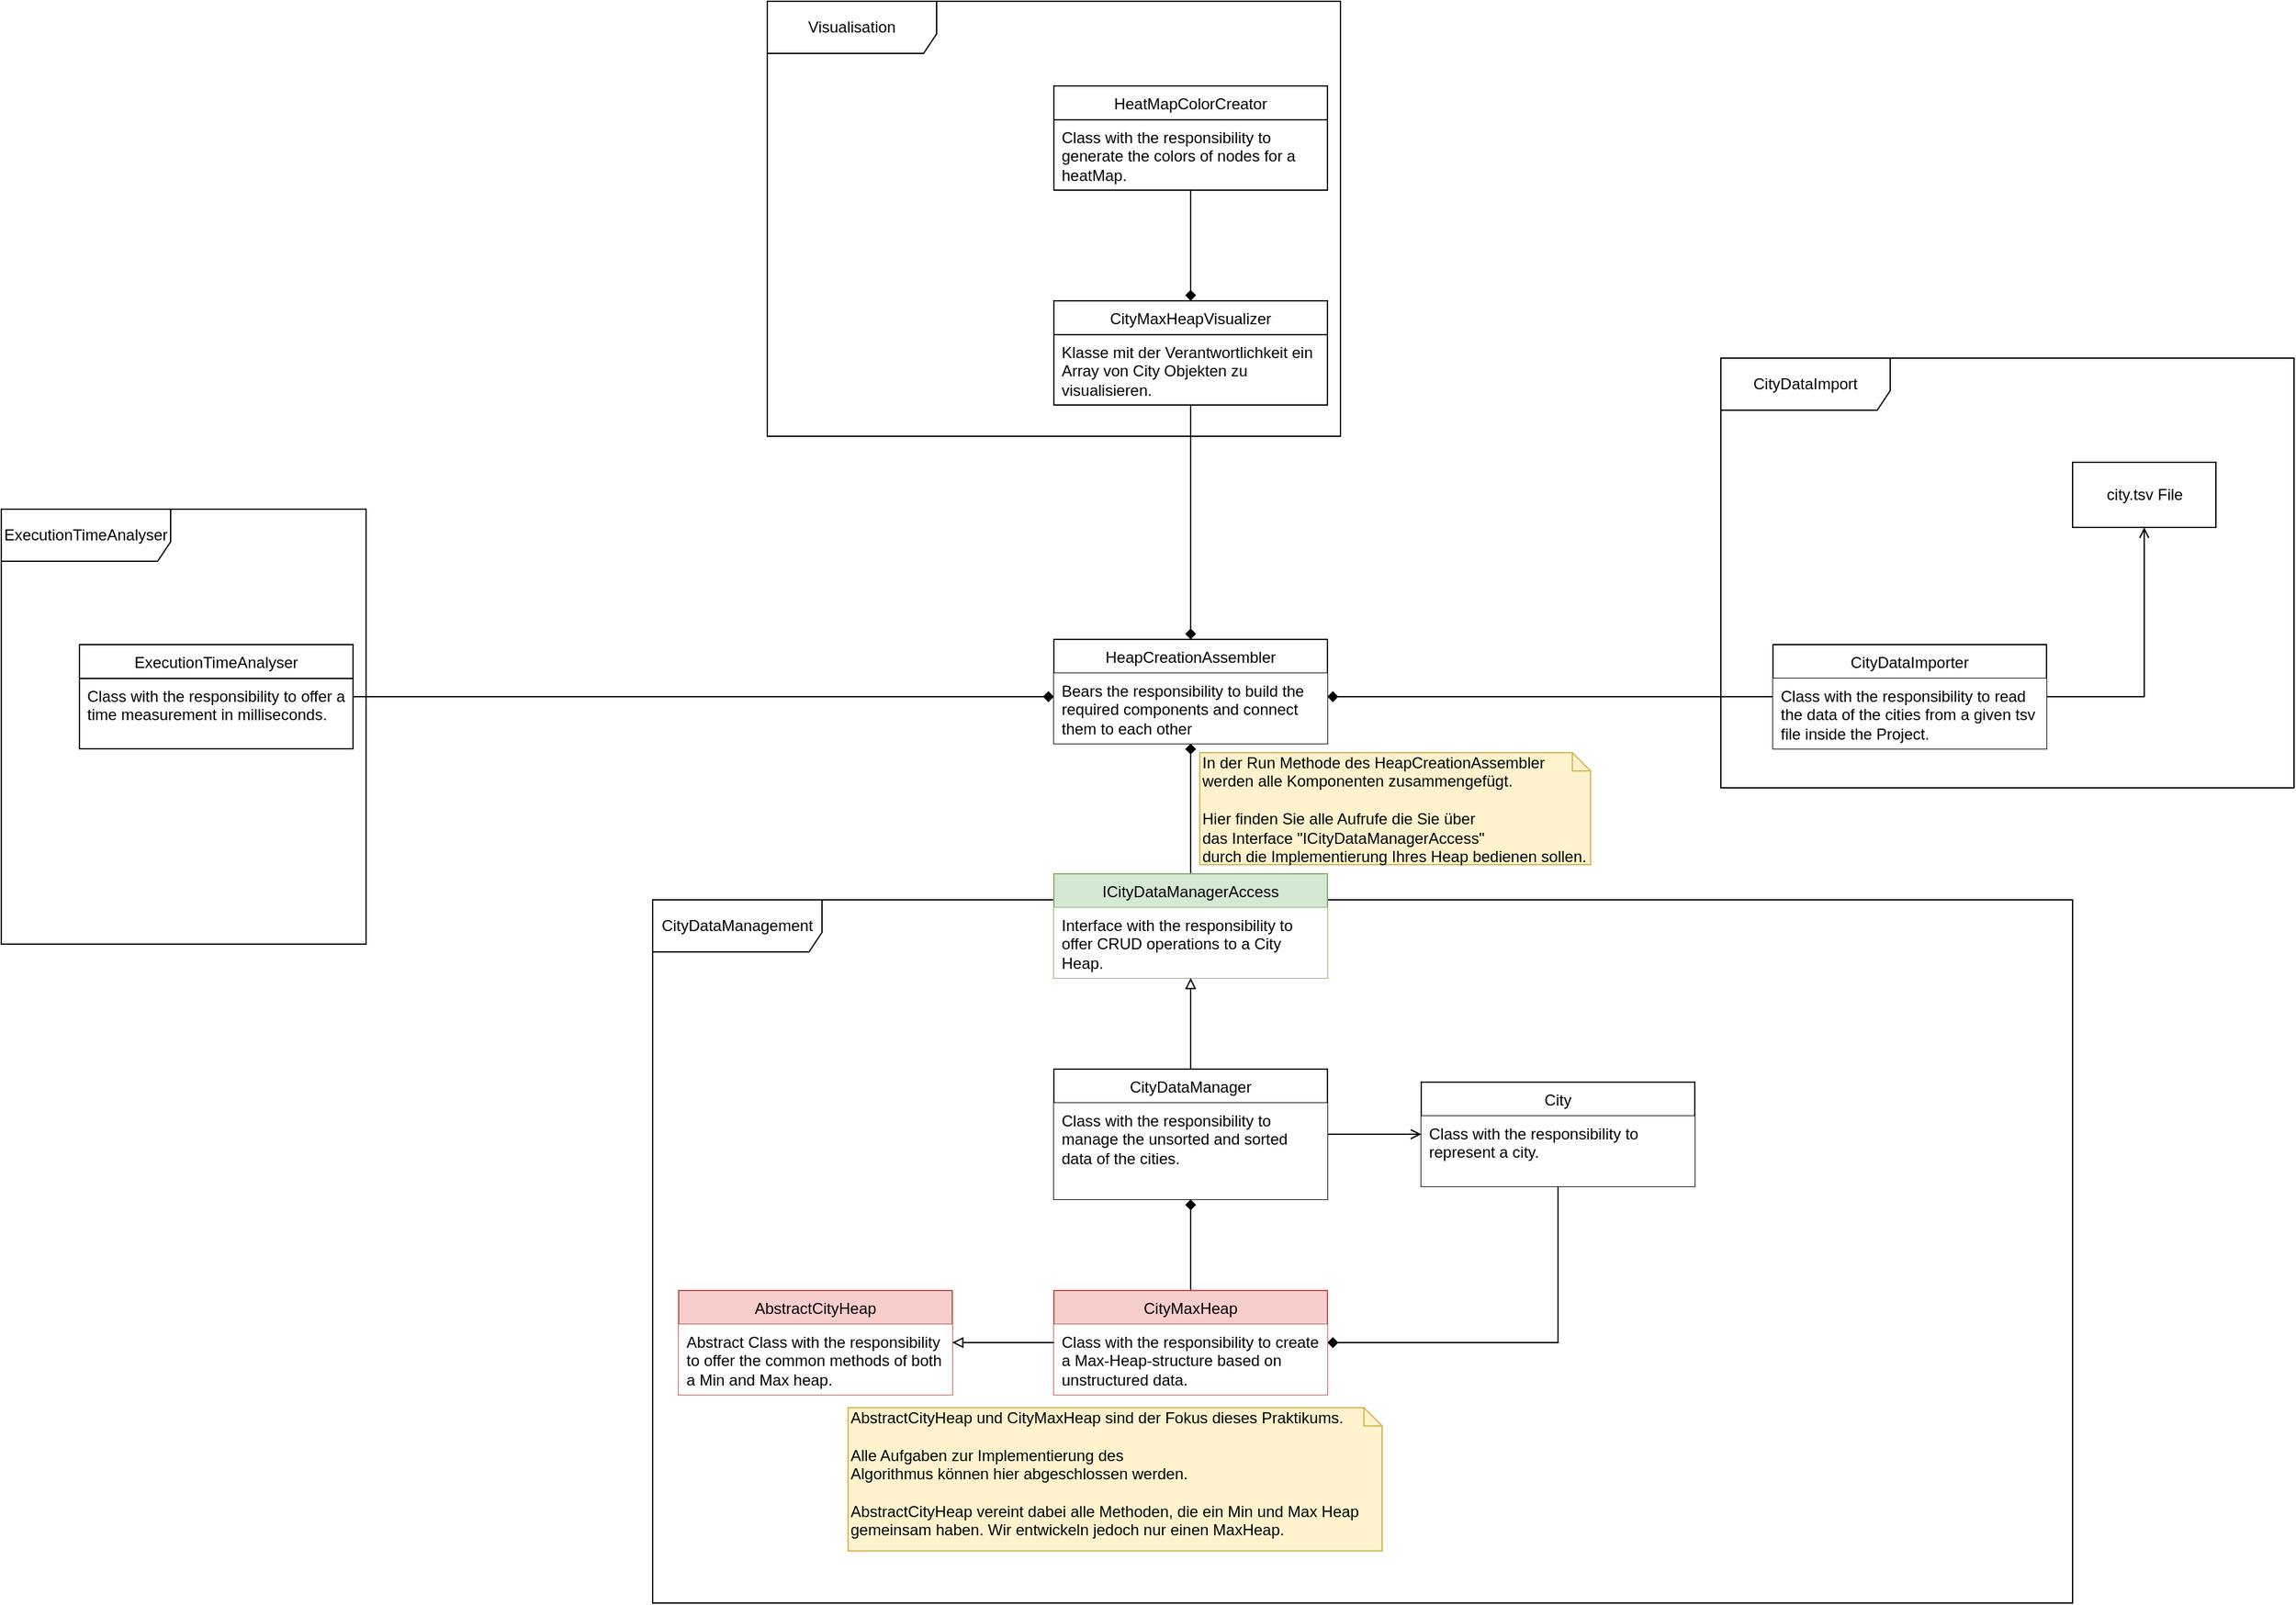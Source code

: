 <mxfile version="12.2.2" type="device" pages="1"><diagram id="GqLPxRCc2Cz9t0Ui1I2b" name="Page-1"><mxGraphModel dx="1720" dy="1829" grid="1" gridSize="10" guides="1" tooltips="1" connect="1" arrows="1" fold="1" page="1" pageScale="1" pageWidth="827" pageHeight="1169" math="0" shadow="0"><root><mxCell id="0"/><mxCell id="1" parent="0"/><mxCell id="RylqqCPN6zw1w-BJkzer-7" value="CityDataManagement" style="shape=umlFrame;whiteSpace=wrap;html=1;width=130;height=40;" parent="1" vertex="1"><mxGeometry y="670" width="1090" height="540" as="geometry"/></mxCell><mxCell id="RylqqCPN6zw1w-BJkzer-13" style="edgeStyle=orthogonalEdgeStyle;rounded=0;orthogonalLoop=1;jettySize=auto;html=1;endArrow=none;endFill=0;startArrow=diamond;startFill=1;" parent="1" source="RylqqCPN6zw1w-BJkzer-1" target="RylqqCPN6zw1w-BJkzer-10" edge="1"><mxGeometry relative="1" as="geometry"><Array as="points"><mxPoint x="600" y="514"/><mxPoint x="600" y="514"/></Array></mxGeometry></mxCell><mxCell id="RylqqCPN6zw1w-BJkzer-16" style="edgeStyle=orthogonalEdgeStyle;rounded=0;orthogonalLoop=1;jettySize=auto;html=1;startArrow=diamond;startFill=1;endArrow=none;endFill=0;" parent="1" source="RylqqCPN6zw1w-BJkzer-1" target="RylqqCPN6zw1w-BJkzer-14" edge="1"><mxGeometry relative="1" as="geometry"><Array as="points"><mxPoint x="170" y="514"/><mxPoint x="170" y="514"/></Array></mxGeometry></mxCell><mxCell id="RylqqCPN6zw1w-BJkzer-19" style="edgeStyle=orthogonalEdgeStyle;rounded=0;orthogonalLoop=1;jettySize=auto;html=1;startArrow=diamond;startFill=1;endArrow=none;endFill=0;" parent="1" source="RylqqCPN6zw1w-BJkzer-1" target="RylqqCPN6zw1w-BJkzer-17" edge="1"><mxGeometry relative="1" as="geometry"/></mxCell><mxCell id="RylqqCPN6zw1w-BJkzer-32" style="edgeStyle=orthogonalEdgeStyle;rounded=0;orthogonalLoop=1;jettySize=auto;html=1;startArrow=diamond;startFill=1;endArrow=none;endFill=0;" parent="1" source="RylqqCPN6zw1w-BJkzer-1" target="RylqqCPN6zw1w-BJkzer-30" edge="1"><mxGeometry relative="1" as="geometry"/></mxCell><mxCell id="RylqqCPN6zw1w-BJkzer-1" value="HeapCreationAssembler" style="swimlane;fontStyle=0;childLayout=stackLayout;horizontal=1;startSize=26;fillColor=#ffffff;horizontalStack=0;resizeParent=1;resizeParentMax=0;resizeLast=0;collapsible=1;marginBottom=0;" parent="1" vertex="1"><mxGeometry x="308" y="470" width="210" height="80" as="geometry"/></mxCell><mxCell id="RylqqCPN6zw1w-BJkzer-2" value="Bears the responsibility to build the required components and connect them to each other" style="text;strokeColor=none;fillColor=#ffffff;align=left;verticalAlign=top;spacingLeft=4;spacingRight=4;overflow=hidden;rotatable=0;points=[[0,0.5],[1,0.5]];portConstraint=eastwest;whiteSpace=wrap;" parent="RylqqCPN6zw1w-BJkzer-1" vertex="1"><mxGeometry y="26" width="210" height="54" as="geometry"/></mxCell><mxCell id="RylqqCPN6zw1w-BJkzer-5" value="Visualisation" style="shape=umlFrame;whiteSpace=wrap;html=1;width=130;height=40;" parent="1" vertex="1"><mxGeometry x="88" y="-20" width="440" height="334" as="geometry"/></mxCell><mxCell id="RylqqCPN6zw1w-BJkzer-8" value="CityDataImport" style="shape=umlFrame;whiteSpace=wrap;html=1;width=130;height=40;" parent="1" vertex="1"><mxGeometry x="820" y="254" width="440" height="330" as="geometry"/></mxCell><mxCell id="RylqqCPN6zw1w-BJkzer-9" value="ExecutionTimeAnalyser" style="shape=umlFrame;whiteSpace=wrap;html=1;width=130;height=40;" parent="1" vertex="1"><mxGeometry x="-500" y="370" width="280" height="334" as="geometry"/></mxCell><mxCell id="RylqqCPN6zw1w-BJkzer-40" style="edgeStyle=orthogonalEdgeStyle;rounded=0;orthogonalLoop=1;jettySize=auto;html=1;startArrow=none;startFill=0;endArrow=open;endFill=0;" parent="1" source="RylqqCPN6zw1w-BJkzer-10" target="RylqqCPN6zw1w-BJkzer-12" edge="1"><mxGeometry relative="1" as="geometry"/></mxCell><mxCell id="RylqqCPN6zw1w-BJkzer-10" value="CityDataImporter" style="swimlane;fontStyle=0;childLayout=stackLayout;horizontal=1;startSize=26;fillColor=#ffffff;horizontalStack=0;resizeParent=1;resizeParentMax=0;resizeLast=0;collapsible=1;marginBottom=0;" parent="1" vertex="1"><mxGeometry x="860" y="474" width="210" height="80" as="geometry"/></mxCell><mxCell id="RylqqCPN6zw1w-BJkzer-11" value="Class with the responsibility to read the data of the cities from a given tsv file inside the Project.&#10;" style="text;strokeColor=none;fillColor=#ffffff;align=left;verticalAlign=top;spacingLeft=4;spacingRight=4;overflow=hidden;rotatable=0;points=[[0,0.5],[1,0.5]];portConstraint=eastwest;whiteSpace=wrap;" parent="RylqqCPN6zw1w-BJkzer-10" vertex="1"><mxGeometry y="26" width="210" height="54" as="geometry"/></mxCell><mxCell id="RylqqCPN6zw1w-BJkzer-12" value="city.tsv File" style="html=1;" parent="1" vertex="1"><mxGeometry x="1090" y="334" width="110" height="50" as="geometry"/></mxCell><mxCell id="RylqqCPN6zw1w-BJkzer-14" value="ExecutionTimeAnalyser" style="swimlane;fontStyle=0;childLayout=stackLayout;horizontal=1;startSize=26;fillColor=#ffffff;horizontalStack=0;resizeParent=1;resizeParentMax=0;resizeLast=0;collapsible=1;marginBottom=0;" parent="1" vertex="1"><mxGeometry x="-440" y="474" width="210" height="80" as="geometry"/></mxCell><mxCell id="RylqqCPN6zw1w-BJkzer-15" value="Class with the responsibility to offer a time measurement in milliseconds." style="text;strokeColor=none;fillColor=none;align=left;verticalAlign=top;spacingLeft=4;spacingRight=4;overflow=hidden;rotatable=0;points=[[0,0.5],[1,0.5]];portConstraint=eastwest;whiteSpace=wrap;" parent="RylqqCPN6zw1w-BJkzer-14" vertex="1"><mxGeometry y="26" width="210" height="54" as="geometry"/></mxCell><mxCell id="RylqqCPN6zw1w-BJkzer-22" style="edgeStyle=orthogonalEdgeStyle;rounded=0;orthogonalLoop=1;jettySize=auto;html=1;startArrow=diamond;startFill=1;endArrow=none;endFill=0;" parent="1" source="RylqqCPN6zw1w-BJkzer-17" target="RylqqCPN6zw1w-BJkzer-20" edge="1"><mxGeometry relative="1" as="geometry"/></mxCell><mxCell id="RylqqCPN6zw1w-BJkzer-17" value="CityMaxHeapVisualizer" style="swimlane;fontStyle=0;childLayout=stackLayout;horizontal=1;startSize=26;fillColor=#ffffff;horizontalStack=0;resizeParent=1;resizeParentMax=0;resizeLast=0;collapsible=1;marginBottom=0;" parent="1" vertex="1"><mxGeometry x="308" y="210" width="210" height="80" as="geometry"/></mxCell><mxCell id="RylqqCPN6zw1w-BJkzer-18" value="Klasse mit der Verantwortlichkeit ein Array von City Objekten zu visualisieren." style="text;strokeColor=none;fillColor=none;align=left;verticalAlign=top;spacingLeft=4;spacingRight=4;overflow=hidden;rotatable=0;points=[[0,0.5],[1,0.5]];portConstraint=eastwest;whiteSpace=wrap;" parent="RylqqCPN6zw1w-BJkzer-17" vertex="1"><mxGeometry y="26" width="210" height="54" as="geometry"/></mxCell><mxCell id="RylqqCPN6zw1w-BJkzer-20" value="HeatMapColorCreator" style="swimlane;fontStyle=0;childLayout=stackLayout;horizontal=1;startSize=26;fillColor=#ffffff;horizontalStack=0;resizeParent=1;resizeParentMax=0;resizeLast=0;collapsible=1;marginBottom=0;" parent="1" vertex="1"><mxGeometry x="308" y="45" width="210" height="80" as="geometry"/></mxCell><mxCell id="RylqqCPN6zw1w-BJkzer-21" value="Class with the responsibility to generate the colors of nodes for a heatMap. " style="text;strokeColor=none;fillColor=none;align=left;verticalAlign=top;spacingLeft=4;spacingRight=4;overflow=hidden;rotatable=0;points=[[0,0.5],[1,0.5]];portConstraint=eastwest;whiteSpace=wrap;" parent="RylqqCPN6zw1w-BJkzer-20" vertex="1"><mxGeometry y="26" width="210" height="54" as="geometry"/></mxCell><mxCell id="RylqqCPN6zw1w-BJkzer-33" style="edgeStyle=orthogonalEdgeStyle;rounded=0;orthogonalLoop=1;jettySize=auto;html=1;startArrow=diamond;startFill=1;endArrow=none;endFill=0;" parent="1" source="RylqqCPN6zw1w-BJkzer-23" target="RylqqCPN6zw1w-BJkzer-26" edge="1"><mxGeometry relative="1" as="geometry"/></mxCell><mxCell id="RylqqCPN6zw1w-BJkzer-23" value="CityDataManager" style="swimlane;fontStyle=0;childLayout=stackLayout;horizontal=1;startSize=26;horizontalStack=0;resizeParent=1;resizeParentMax=0;resizeLast=0;collapsible=1;marginBottom=0;" parent="1" vertex="1"><mxGeometry x="308" y="800" width="210" height="100" as="geometry"/></mxCell><mxCell id="RylqqCPN6zw1w-BJkzer-24" value="Class with the responsibility to manage the unsorted and sorted data of the cities." style="text;strokeColor=none;fillColor=#ffffff;align=left;verticalAlign=top;spacingLeft=4;spacingRight=4;overflow=hidden;rotatable=0;points=[[0,0.5],[1,0.5]];portConstraint=eastwest;whiteSpace=wrap;" parent="RylqqCPN6zw1w-BJkzer-23" vertex="1"><mxGeometry y="26" width="210" height="74" as="geometry"/></mxCell><mxCell id="RylqqCPN6zw1w-BJkzer-34" style="edgeStyle=orthogonalEdgeStyle;rounded=0;orthogonalLoop=1;jettySize=auto;html=1;startArrow=diamond;startFill=1;endArrow=none;endFill=0;" parent="1" source="RylqqCPN6zw1w-BJkzer-26" target="RylqqCPN6zw1w-BJkzer-28" edge="1"><mxGeometry relative="1" as="geometry"/></mxCell><mxCell id="RylqqCPN6zw1w-BJkzer-26" value="CityMaxHeap" style="swimlane;fontStyle=0;childLayout=stackLayout;horizontal=1;startSize=26;fillColor=#f8cecc;horizontalStack=0;resizeParent=1;resizeParentMax=0;resizeLast=0;collapsible=1;marginBottom=0;strokeColor=#b85450;" parent="1" vertex="1"><mxGeometry x="308" y="970" width="210" height="80" as="geometry"/></mxCell><mxCell id="RylqqCPN6zw1w-BJkzer-27" value="Class with the responsibility to create a Max-Heap-structure based on unstructured data." style="text;strokeColor=none;fillColor=#ffffff;align=left;verticalAlign=top;spacingLeft=4;spacingRight=4;overflow=hidden;rotatable=0;points=[[0,0.5],[1,0.5]];portConstraint=eastwest;whiteSpace=wrap;" parent="RylqqCPN6zw1w-BJkzer-26" vertex="1"><mxGeometry y="26" width="210" height="54" as="geometry"/></mxCell><mxCell id="RylqqCPN6zw1w-BJkzer-28" value="City" style="swimlane;fontStyle=0;childLayout=stackLayout;horizontal=1;startSize=26;fillColor=#ffffff;horizontalStack=0;resizeParent=1;resizeParentMax=0;resizeLast=0;collapsible=1;marginBottom=0;" parent="1" vertex="1"><mxGeometry x="590" y="810" width="210" height="80" as="geometry"/></mxCell><mxCell id="RylqqCPN6zw1w-BJkzer-29" value="Class with the responsibility to represent a city." style="text;strokeColor=none;fillColor=#ffffff;align=left;verticalAlign=top;spacingLeft=4;spacingRight=4;overflow=hidden;rotatable=0;points=[[0,0.5],[1,0.5]];portConstraint=eastwest;whiteSpace=wrap;" parent="RylqqCPN6zw1w-BJkzer-28" vertex="1"><mxGeometry y="26" width="210" height="54" as="geometry"/></mxCell><mxCell id="RylqqCPN6zw1w-BJkzer-30" value="ICityDataManagerAccess" style="swimlane;fontStyle=0;childLayout=stackLayout;horizontal=1;startSize=26;horizontalStack=0;resizeParent=1;resizeParentMax=0;resizeLast=0;collapsible=1;marginBottom=0;fillColor=#d5e8d4;strokeColor=#82b366;" parent="1" vertex="1"><mxGeometry x="308" y="650" width="210" height="80" as="geometry"/></mxCell><mxCell id="RylqqCPN6zw1w-BJkzer-31" value="Interface with the responsibility to offer CRUD operations to a City Heap." style="text;strokeColor=none;fillColor=#ffffff;align=left;verticalAlign=top;spacingLeft=4;spacingRight=4;overflow=hidden;rotatable=0;points=[[0,0.5],[1,0.5]];portConstraint=eastwest;whiteSpace=wrap;" parent="RylqqCPN6zw1w-BJkzer-30" vertex="1"><mxGeometry y="26" width="210" height="54" as="geometry"/></mxCell><mxCell id="RylqqCPN6zw1w-BJkzer-35" style="edgeStyle=orthogonalEdgeStyle;rounded=0;orthogonalLoop=1;jettySize=auto;html=1;startArrow=none;startFill=0;endArrow=block;endFill=0;" parent="1" source="RylqqCPN6zw1w-BJkzer-23" target="RylqqCPN6zw1w-BJkzer-30" edge="1"><mxGeometry relative="1" as="geometry"><mxPoint x="610" y="630" as="sourcePoint"/><mxPoint x="610" y="730" as="targetPoint"/></mxGeometry></mxCell><mxCell id="RylqqCPN6zw1w-BJkzer-36" style="edgeStyle=orthogonalEdgeStyle;rounded=0;orthogonalLoop=1;jettySize=auto;html=1;startArrow=none;startFill=0;endArrow=open;endFill=0;" parent="1" source="RylqqCPN6zw1w-BJkzer-23" target="RylqqCPN6zw1w-BJkzer-28" edge="1"><mxGeometry relative="1" as="geometry"><mxPoint x="423" y="810" as="sourcePoint"/><mxPoint x="423" y="740" as="targetPoint"/></mxGeometry></mxCell><mxCell id="RylqqCPN6zw1w-BJkzer-37" value="AbstractCityHeap" style="swimlane;fontStyle=0;childLayout=stackLayout;horizontal=1;startSize=26;fillColor=#f8cecc;horizontalStack=0;resizeParent=1;resizeParentMax=0;resizeLast=0;collapsible=1;marginBottom=0;strokeColor=#b85450;" parent="1" vertex="1"><mxGeometry x="20" y="970" width="210" height="80" as="geometry"/></mxCell><mxCell id="RylqqCPN6zw1w-BJkzer-38" value="Abstract Class with the responsibility to offer the common methods of both a Min and Max heap.&#10;    " style="text;strokeColor=none;fillColor=#ffffff;align=left;verticalAlign=top;spacingLeft=4;spacingRight=4;overflow=hidden;rotatable=0;points=[[0,0.5],[1,0.5]];portConstraint=eastwest;whiteSpace=wrap;" parent="RylqqCPN6zw1w-BJkzer-37" vertex="1"><mxGeometry y="26" width="210" height="54" as="geometry"/></mxCell><mxCell id="RylqqCPN6zw1w-BJkzer-39" style="edgeStyle=orthogonalEdgeStyle;rounded=0;orthogonalLoop=1;jettySize=auto;html=1;startArrow=none;startFill=0;endArrow=block;endFill=0;" parent="1" source="RylqqCPN6zw1w-BJkzer-26" target="RylqqCPN6zw1w-BJkzer-37" edge="1"><mxGeometry relative="1" as="geometry"><mxPoint x="423" y="810" as="sourcePoint"/><mxPoint x="423" y="740" as="targetPoint"/></mxGeometry></mxCell><mxCell id="RylqqCPN6zw1w-BJkzer-41" value="&lt;span style=&quot;text-align: center ; white-space: nowrap&quot;&gt;AbstractCityHeap und CityMaxHeap sind der Fokus dieses Praktikums.&lt;br&gt;&lt;br&gt;Alle Aufgaben zur Implementierung des&lt;br&gt;Algorithmus können hier abgeschlossen werden.&lt;br&gt;&lt;br&gt;AbstractCityHeap vereint dabei alle Methoden, die ein Min und Max Heap&lt;br&gt;gemeinsam haben. Wir entwickeln jedoch nur einen MaxHeap.&lt;br&gt;&lt;br&gt;&lt;/span&gt;" style="shape=note;html=1;size=14;verticalAlign=top;align=left;spacingTop=-6;fillColor=#fff2cc;strokeColor=#d6b656;whiteSpace=wrap;" parent="1" vertex="1"><mxGeometry x="150" y="1060" width="410" height="110" as="geometry"/></mxCell><mxCell id="gyfQARxWs5PGAUEgtyof-1" value="&lt;span style=&quot;text-align: center ; white-space: nowrap&quot;&gt;In der Run Methode des HeapCreationAssembler&lt;br&gt;werden alle Komponenten zusammengefügt.&lt;br&gt;&lt;br&gt;Hier finden Sie alle Aufrufe die Sie über&lt;br&gt;das Interface &quot;ICityDataManagerAccess&quot;&lt;br&gt;durch die Implementierung Ihres Heap bedienen sollen.&lt;br&gt;&lt;br&gt;&lt;/span&gt;" style="shape=note;html=1;size=14;verticalAlign=top;align=left;spacingTop=-6;fillColor=#fff2cc;strokeColor=#d6b656;whiteSpace=wrap;" vertex="1" parent="1"><mxGeometry x="420" y="557" width="300" height="86" as="geometry"/></mxCell></root></mxGraphModel></diagram></mxfile>
